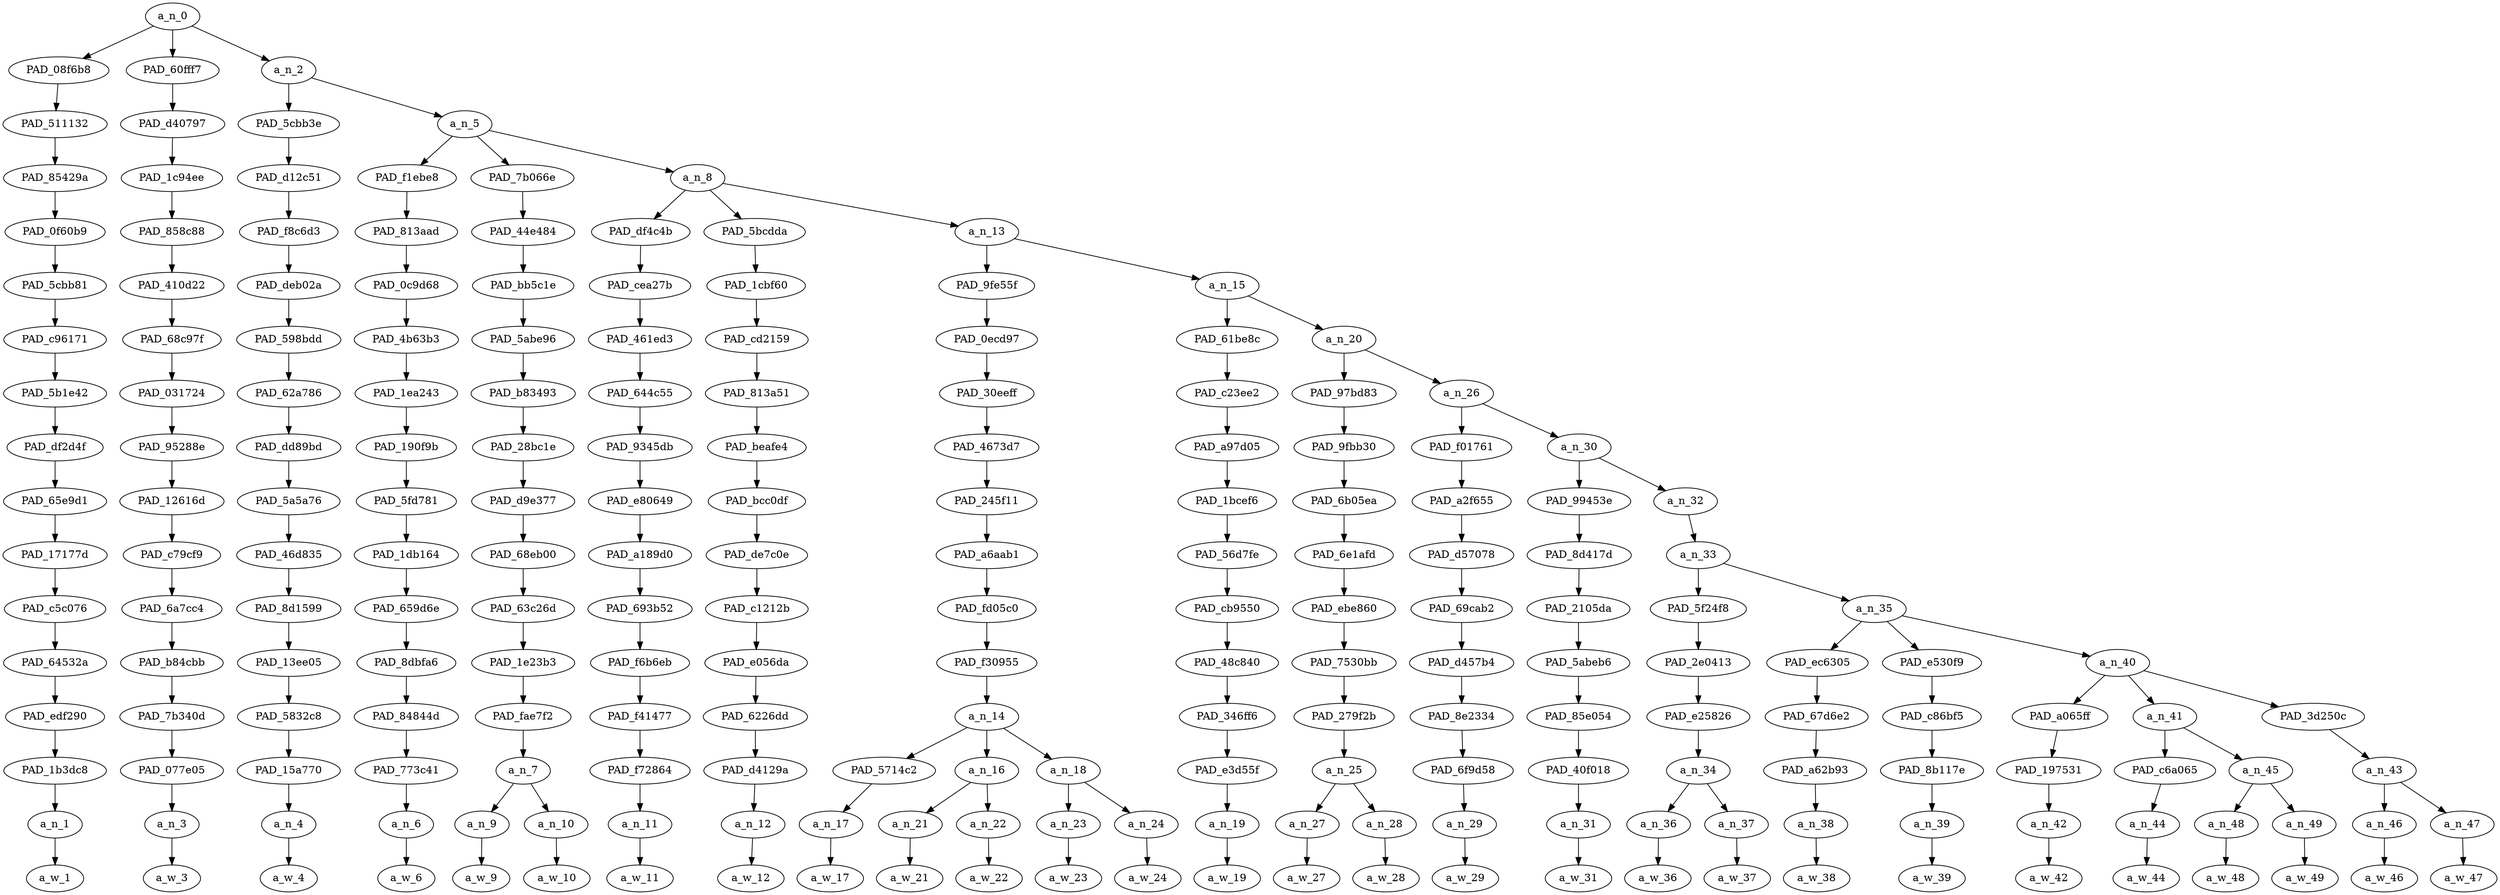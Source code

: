 strict digraph "" {
	a_n_0	[div_dir=1,
		index=0,
		level=16,
		pos="9.88380111882716,16!",
		text_span="[0, 1, 2, 3, 4, 5, 6, 7, 8, 9, 10, 11, 12, 13, 14, 15, 16, 17, 18, 19, 20, 21, 22, 23, 24, 25, 26, 27]",
		value=1.00000000];
	PAD_08f6b8	[div_dir=1,
		index=0,
		level=15,
		pos="0.0,15!",
		text_span="[0]",
		value=0.02970861];
	a_n_0 -> PAD_08f6b8;
	PAD_60fff7	[div_dir=1,
		index=2,
		level=15,
		pos="27.0,15!",
		text_span="[27]",
		value=0.04379755];
	a_n_0 -> PAD_60fff7;
	a_n_2	[div_dir=1,
		index=1,
		level=15,
		pos="2.6514033564814814,15!",
		text_span="[1, 2, 3, 4, 5, 6, 7, 8, 9, 10, 11, 12, 13, 14, 15, 16, 17, 18, 19, 20, 21, 22, 23, 24, 25, 26]",
		value=0.92564165];
	a_n_0 -> a_n_2;
	PAD_511132	[div_dir=1,
		index=0,
		level=14,
		pos="0.0,14!",
		text_span="[0]",
		value=0.02970861];
	PAD_08f6b8 -> PAD_511132;
	PAD_85429a	[div_dir=1,
		index=0,
		level=13,
		pos="0.0,13!",
		text_span="[0]",
		value=0.02970861];
	PAD_511132 -> PAD_85429a;
	PAD_0f60b9	[div_dir=1,
		index=0,
		level=12,
		pos="0.0,12!",
		text_span="[0]",
		value=0.02970861];
	PAD_85429a -> PAD_0f60b9;
	PAD_5cbb81	[div_dir=1,
		index=0,
		level=11,
		pos="0.0,11!",
		text_span="[0]",
		value=0.02970861];
	PAD_0f60b9 -> PAD_5cbb81;
	PAD_c96171	[div_dir=1,
		index=0,
		level=10,
		pos="0.0,10!",
		text_span="[0]",
		value=0.02970861];
	PAD_5cbb81 -> PAD_c96171;
	PAD_5b1e42	[div_dir=1,
		index=0,
		level=9,
		pos="0.0,9!",
		text_span="[0]",
		value=0.02970861];
	PAD_c96171 -> PAD_5b1e42;
	PAD_df2d4f	[div_dir=1,
		index=0,
		level=8,
		pos="0.0,8!",
		text_span="[0]",
		value=0.02970861];
	PAD_5b1e42 -> PAD_df2d4f;
	PAD_65e9d1	[div_dir=1,
		index=0,
		level=7,
		pos="0.0,7!",
		text_span="[0]",
		value=0.02970861];
	PAD_df2d4f -> PAD_65e9d1;
	PAD_17177d	[div_dir=1,
		index=0,
		level=6,
		pos="0.0,6!",
		text_span="[0]",
		value=0.02970861];
	PAD_65e9d1 -> PAD_17177d;
	PAD_c5c076	[div_dir=1,
		index=0,
		level=5,
		pos="0.0,5!",
		text_span="[0]",
		value=0.02970861];
	PAD_17177d -> PAD_c5c076;
	PAD_64532a	[div_dir=1,
		index=0,
		level=4,
		pos="0.0,4!",
		text_span="[0]",
		value=0.02970861];
	PAD_c5c076 -> PAD_64532a;
	PAD_edf290	[div_dir=1,
		index=0,
		level=3,
		pos="0.0,3!",
		text_span="[0]",
		value=0.02970861];
	PAD_64532a -> PAD_edf290;
	PAD_1b3dc8	[div_dir=1,
		index=0,
		level=2,
		pos="0.0,2!",
		text_span="[0]",
		value=0.02970861];
	PAD_edf290 -> PAD_1b3dc8;
	a_n_1	[div_dir=1,
		index=0,
		level=1,
		pos="0.0,1!",
		text_span="[0]",
		value=0.02970861];
	PAD_1b3dc8 -> a_n_1;
	a_w_1	[div_dir=0,
		index=0,
		level=0,
		pos="0,0!",
		text_span="[0]",
		value=he];
	a_n_1 -> a_w_1;
	PAD_d40797	[div_dir=1,
		index=3,
		level=14,
		pos="27.0,14!",
		text_span="[27]",
		value=0.04379755];
	PAD_60fff7 -> PAD_d40797;
	PAD_1c94ee	[div_dir=1,
		index=5,
		level=13,
		pos="27.0,13!",
		text_span="[27]",
		value=0.04379755];
	PAD_d40797 -> PAD_1c94ee;
	PAD_858c88	[div_dir=1,
		index=7,
		level=12,
		pos="27.0,12!",
		text_span="[27]",
		value=0.04379755];
	PAD_1c94ee -> PAD_858c88;
	PAD_410d22	[div_dir=1,
		index=8,
		level=11,
		pos="27.0,11!",
		text_span="[27]",
		value=0.04379755];
	PAD_858c88 -> PAD_410d22;
	PAD_68c97f	[div_dir=1,
		index=9,
		level=10,
		pos="27.0,10!",
		text_span="[27]",
		value=0.04379755];
	PAD_410d22 -> PAD_68c97f;
	PAD_031724	[div_dir=1,
		index=10,
		level=9,
		pos="27.0,9!",
		text_span="[27]",
		value=0.04379755];
	PAD_68c97f -> PAD_031724;
	PAD_95288e	[div_dir=1,
		index=11,
		level=8,
		pos="27.0,8!",
		text_span="[27]",
		value=0.04379755];
	PAD_031724 -> PAD_95288e;
	PAD_12616d	[div_dir=1,
		index=12,
		level=7,
		pos="27.0,7!",
		text_span="[27]",
		value=0.04379755];
	PAD_95288e -> PAD_12616d;
	PAD_c79cf9	[div_dir=1,
		index=12,
		level=6,
		pos="27.0,6!",
		text_span="[27]",
		value=0.04379755];
	PAD_12616d -> PAD_c79cf9;
	PAD_6a7cc4	[div_dir=1,
		index=13,
		level=5,
		pos="27.0,5!",
		text_span="[27]",
		value=0.04379755];
	PAD_c79cf9 -> PAD_6a7cc4;
	PAD_b84cbb	[div_dir=1,
		index=15,
		level=4,
		pos="27.0,4!",
		text_span="[27]",
		value=0.04379755];
	PAD_6a7cc4 -> PAD_b84cbb;
	PAD_7b340d	[div_dir=1,
		index=17,
		level=3,
		pos="27.0,3!",
		text_span="[27]",
		value=0.04379755];
	PAD_b84cbb -> PAD_7b340d;
	PAD_077e05	[div_dir=1,
		index=20,
		level=2,
		pos="27.0,2!",
		text_span="[27]",
		value=0.04379755];
	PAD_7b340d -> PAD_077e05;
	a_n_3	[div_dir=1,
		index=27,
		level=1,
		pos="27.0,1!",
		text_span="[27]",
		value=0.04379755];
	PAD_077e05 -> a_n_3;
	a_w_3	[div_dir=0,
		index=27,
		level=0,
		pos="27,0!",
		text_span="[27]",
		value=🙄];
	a_n_3 -> a_w_3;
	PAD_5cbb3e	[div_dir=1,
		index=1,
		level=14,
		pos="1.0,14!",
		text_span="[1]",
		value=0.02346975];
	a_n_2 -> PAD_5cbb3e;
	a_n_5	[div_dir=1,
		index=2,
		level=14,
		pos="4.302806712962963,14!",
		text_span="[2, 3, 4, 5, 6, 7, 8, 9, 10, 11, 12, 13, 14, 15, 16, 17, 18, 19, 20, 21, 22, 23, 24, 25, 26]",
		value=0.90135799];
	a_n_2 -> a_n_5;
	PAD_d12c51	[div_dir=1,
		index=1,
		level=13,
		pos="1.0,13!",
		text_span="[1]",
		value=0.02346975];
	PAD_5cbb3e -> PAD_d12c51;
	PAD_f8c6d3	[div_dir=1,
		index=1,
		level=12,
		pos="1.0,12!",
		text_span="[1]",
		value=0.02346975];
	PAD_d12c51 -> PAD_f8c6d3;
	PAD_deb02a	[div_dir=1,
		index=1,
		level=11,
		pos="1.0,11!",
		text_span="[1]",
		value=0.02346975];
	PAD_f8c6d3 -> PAD_deb02a;
	PAD_598bdd	[div_dir=1,
		index=1,
		level=10,
		pos="1.0,10!",
		text_span="[1]",
		value=0.02346975];
	PAD_deb02a -> PAD_598bdd;
	PAD_62a786	[div_dir=1,
		index=1,
		level=9,
		pos="1.0,9!",
		text_span="[1]",
		value=0.02346975];
	PAD_598bdd -> PAD_62a786;
	PAD_dd89bd	[div_dir=1,
		index=1,
		level=8,
		pos="1.0,8!",
		text_span="[1]",
		value=0.02346975];
	PAD_62a786 -> PAD_dd89bd;
	PAD_5a5a76	[div_dir=1,
		index=1,
		level=7,
		pos="1.0,7!",
		text_span="[1]",
		value=0.02346975];
	PAD_dd89bd -> PAD_5a5a76;
	PAD_46d835	[div_dir=1,
		index=1,
		level=6,
		pos="1.0,6!",
		text_span="[1]",
		value=0.02346975];
	PAD_5a5a76 -> PAD_46d835;
	PAD_8d1599	[div_dir=1,
		index=1,
		level=5,
		pos="1.0,5!",
		text_span="[1]",
		value=0.02346975];
	PAD_46d835 -> PAD_8d1599;
	PAD_13ee05	[div_dir=1,
		index=1,
		level=4,
		pos="1.0,4!",
		text_span="[1]",
		value=0.02346975];
	PAD_8d1599 -> PAD_13ee05;
	PAD_5832c8	[div_dir=1,
		index=1,
		level=3,
		pos="1.0,3!",
		text_span="[1]",
		value=0.02346975];
	PAD_13ee05 -> PAD_5832c8;
	PAD_15a770	[div_dir=1,
		index=1,
		level=2,
		pos="1.0,2!",
		text_span="[1]",
		value=0.02346975];
	PAD_5832c8 -> PAD_15a770;
	a_n_4	[div_dir=1,
		index=1,
		level=1,
		pos="1.0,1!",
		text_span="[1]",
		value=0.02346975];
	PAD_15a770 -> a_n_4;
	a_w_4	[div_dir=0,
		index=1,
		level=0,
		pos="1,0!",
		text_span="[1]",
		value=could];
	a_n_4 -> a_w_4;
	PAD_f1ebe8	[div_dir=1,
		index=2,
		level=13,
		pos="2.0,13!",
		text_span="[2]",
		value=0.02196570];
	a_n_5 -> PAD_f1ebe8;
	PAD_7b066e	[div_dir=1,
		index=3,
		level=13,
		pos="3.5,13!",
		text_span="[3, 4]",
		value=0.04107620];
	a_n_5 -> PAD_7b066e;
	a_n_8	[div_dir=1,
		index=4,
		level=13,
		pos="7.408420138888889,13!",
		text_span="[5, 6, 7, 8, 9, 10, 11, 12, 13, 14, 15, 16, 17, 18, 19, 20, 21, 22, 23, 24, 25, 26]",
		value=0.83750534];
	a_n_5 -> a_n_8;
	PAD_813aad	[div_dir=1,
		index=2,
		level=12,
		pos="2.0,12!",
		text_span="[2]",
		value=0.02196570];
	PAD_f1ebe8 -> PAD_813aad;
	PAD_0c9d68	[div_dir=1,
		index=2,
		level=11,
		pos="2.0,11!",
		text_span="[2]",
		value=0.02196570];
	PAD_813aad -> PAD_0c9d68;
	PAD_4b63b3	[div_dir=1,
		index=2,
		level=10,
		pos="2.0,10!",
		text_span="[2]",
		value=0.02196570];
	PAD_0c9d68 -> PAD_4b63b3;
	PAD_1ea243	[div_dir=1,
		index=2,
		level=9,
		pos="2.0,9!",
		text_span="[2]",
		value=0.02196570];
	PAD_4b63b3 -> PAD_1ea243;
	PAD_190f9b	[div_dir=1,
		index=2,
		level=8,
		pos="2.0,8!",
		text_span="[2]",
		value=0.02196570];
	PAD_1ea243 -> PAD_190f9b;
	PAD_5fd781	[div_dir=1,
		index=2,
		level=7,
		pos="2.0,7!",
		text_span="[2]",
		value=0.02196570];
	PAD_190f9b -> PAD_5fd781;
	PAD_1db164	[div_dir=1,
		index=2,
		level=6,
		pos="2.0,6!",
		text_span="[2]",
		value=0.02196570];
	PAD_5fd781 -> PAD_1db164;
	PAD_659d6e	[div_dir=1,
		index=2,
		level=5,
		pos="2.0,5!",
		text_span="[2]",
		value=0.02196570];
	PAD_1db164 -> PAD_659d6e;
	PAD_8dbfa6	[div_dir=1,
		index=2,
		level=4,
		pos="2.0,4!",
		text_span="[2]",
		value=0.02196570];
	PAD_659d6e -> PAD_8dbfa6;
	PAD_84844d	[div_dir=1,
		index=2,
		level=3,
		pos="2.0,3!",
		text_span="[2]",
		value=0.02196570];
	PAD_8dbfa6 -> PAD_84844d;
	PAD_773c41	[div_dir=1,
		index=2,
		level=2,
		pos="2.0,2!",
		text_span="[2]",
		value=0.02196570];
	PAD_84844d -> PAD_773c41;
	a_n_6	[div_dir=1,
		index=2,
		level=1,
		pos="2.0,1!",
		text_span="[2]",
		value=0.02196570];
	PAD_773c41 -> a_n_6;
	a_w_6	[div_dir=0,
		index=2,
		level=0,
		pos="2,0!",
		text_span="[2]",
		value=have];
	a_n_6 -> a_w_6;
	PAD_44e484	[div_dir=1,
		index=3,
		level=12,
		pos="3.5,12!",
		text_span="[3, 4]",
		value=0.04107620];
	PAD_7b066e -> PAD_44e484;
	PAD_bb5c1e	[div_dir=1,
		index=3,
		level=11,
		pos="3.5,11!",
		text_span="[3, 4]",
		value=0.04107620];
	PAD_44e484 -> PAD_bb5c1e;
	PAD_5abe96	[div_dir=1,
		index=3,
		level=10,
		pos="3.5,10!",
		text_span="[3, 4]",
		value=0.04107620];
	PAD_bb5c1e -> PAD_5abe96;
	PAD_b83493	[div_dir=1,
		index=3,
		level=9,
		pos="3.5,9!",
		text_span="[3, 4]",
		value=0.04107620];
	PAD_5abe96 -> PAD_b83493;
	PAD_28bc1e	[div_dir=1,
		index=3,
		level=8,
		pos="3.5,8!",
		text_span="[3, 4]",
		value=0.04107620];
	PAD_b83493 -> PAD_28bc1e;
	PAD_d9e377	[div_dir=1,
		index=3,
		level=7,
		pos="3.5,7!",
		text_span="[3, 4]",
		value=0.04107620];
	PAD_28bc1e -> PAD_d9e377;
	PAD_68eb00	[div_dir=1,
		index=3,
		level=6,
		pos="3.5,6!",
		text_span="[3, 4]",
		value=0.04107620];
	PAD_d9e377 -> PAD_68eb00;
	PAD_63c26d	[div_dir=1,
		index=3,
		level=5,
		pos="3.5,5!",
		text_span="[3, 4]",
		value=0.04107620];
	PAD_68eb00 -> PAD_63c26d;
	PAD_1e23b3	[div_dir=1,
		index=3,
		level=4,
		pos="3.5,4!",
		text_span="[3, 4]",
		value=0.04107620];
	PAD_63c26d -> PAD_1e23b3;
	PAD_fae7f2	[div_dir=1,
		index=3,
		level=3,
		pos="3.5,3!",
		text_span="[3, 4]",
		value=0.04107620];
	PAD_1e23b3 -> PAD_fae7f2;
	a_n_7	[div_dir=1,
		index=3,
		level=2,
		pos="3.5,2!",
		text_span="[3, 4]",
		value=0.04107620];
	PAD_fae7f2 -> a_n_7;
	a_n_9	[div_dir=1,
		index=3,
		level=1,
		pos="3.0,1!",
		text_span="[3]",
		value=0.02138394];
	a_n_7 -> a_n_9;
	a_n_10	[div_dir=1,
		index=4,
		level=1,
		pos="4.0,1!",
		text_span="[4]",
		value=0.01954495];
	a_n_7 -> a_n_10;
	a_w_9	[div_dir=0,
		index=3,
		level=0,
		pos="3,0!",
		text_span="[3]",
		value=at];
	a_n_9 -> a_w_9;
	a_w_10	[div_dir=0,
		index=4,
		level=0,
		pos="4,0!",
		text_span="[4]",
		value=least];
	a_n_10 -> a_w_10;
	PAD_df4c4b	[div_dir=-1,
		index=4,
		level=12,
		pos="5.0,12!",
		text_span="[5]",
		value=0.02113392];
	a_n_8 -> PAD_df4c4b;
	PAD_5bcdda	[div_dir=1,
		index=5,
		level=12,
		pos="6.0,12!",
		text_span="[6]",
		value=0.02083141];
	a_n_8 -> PAD_5bcdda;
	a_n_13	[div_dir=1,
		index=6,
		level=12,
		pos="11.225260416666668,12!",
		text_span="[7, 8, 9, 10, 11, 12, 13, 14, 15, 16, 17, 18, 19, 20, 21, 22, 23, 24, 25, 26]",
		value=0.79475441];
	a_n_8 -> a_n_13;
	PAD_cea27b	[div_dir=-1,
		index=4,
		level=11,
		pos="5.0,11!",
		text_span="[5]",
		value=0.02113392];
	PAD_df4c4b -> PAD_cea27b;
	PAD_461ed3	[div_dir=-1,
		index=4,
		level=10,
		pos="5.0,10!",
		text_span="[5]",
		value=0.02113392];
	PAD_cea27b -> PAD_461ed3;
	PAD_644c55	[div_dir=-1,
		index=4,
		level=9,
		pos="5.0,9!",
		text_span="[5]",
		value=0.02113392];
	PAD_461ed3 -> PAD_644c55;
	PAD_9345db	[div_dir=-1,
		index=4,
		level=8,
		pos="5.0,8!",
		text_span="[5]",
		value=0.02113392];
	PAD_644c55 -> PAD_9345db;
	PAD_e80649	[div_dir=-1,
		index=4,
		level=7,
		pos="5.0,7!",
		text_span="[5]",
		value=0.02113392];
	PAD_9345db -> PAD_e80649;
	PAD_a189d0	[div_dir=-1,
		index=4,
		level=6,
		pos="5.0,6!",
		text_span="[5]",
		value=0.02113392];
	PAD_e80649 -> PAD_a189d0;
	PAD_693b52	[div_dir=-1,
		index=4,
		level=5,
		pos="5.0,5!",
		text_span="[5]",
		value=0.02113392];
	PAD_a189d0 -> PAD_693b52;
	PAD_f6b6eb	[div_dir=-1,
		index=4,
		level=4,
		pos="5.0,4!",
		text_span="[5]",
		value=0.02113392];
	PAD_693b52 -> PAD_f6b6eb;
	PAD_f41477	[div_dir=-1,
		index=4,
		level=3,
		pos="5.0,3!",
		text_span="[5]",
		value=0.02113392];
	PAD_f6b6eb -> PAD_f41477;
	PAD_f72864	[div_dir=-1,
		index=4,
		level=2,
		pos="5.0,2!",
		text_span="[5]",
		value=0.02113392];
	PAD_f41477 -> PAD_f72864;
	a_n_11	[div_dir=-1,
		index=5,
		level=1,
		pos="5.0,1!",
		text_span="[5]",
		value=0.02113392];
	PAD_f72864 -> a_n_11;
	a_w_11	[div_dir=0,
		index=5,
		level=0,
		pos="5,0!",
		text_span="[5]",
		value=brought];
	a_n_11 -> a_w_11;
	PAD_1cbf60	[div_dir=1,
		index=5,
		level=11,
		pos="6.0,11!",
		text_span="[6]",
		value=0.02083141];
	PAD_5bcdda -> PAD_1cbf60;
	PAD_cd2159	[div_dir=1,
		index=5,
		level=10,
		pos="6.0,10!",
		text_span="[6]",
		value=0.02083141];
	PAD_1cbf60 -> PAD_cd2159;
	PAD_813a51	[div_dir=1,
		index=5,
		level=9,
		pos="6.0,9!",
		text_span="[6]",
		value=0.02083141];
	PAD_cd2159 -> PAD_813a51;
	PAD_beafe4	[div_dir=1,
		index=5,
		level=8,
		pos="6.0,8!",
		text_span="[6]",
		value=0.02083141];
	PAD_813a51 -> PAD_beafe4;
	PAD_bcc0df	[div_dir=1,
		index=5,
		level=7,
		pos="6.0,7!",
		text_span="[6]",
		value=0.02083141];
	PAD_beafe4 -> PAD_bcc0df;
	PAD_de7c0e	[div_dir=1,
		index=5,
		level=6,
		pos="6.0,6!",
		text_span="[6]",
		value=0.02083141];
	PAD_bcc0df -> PAD_de7c0e;
	PAD_c1212b	[div_dir=1,
		index=5,
		level=5,
		pos="6.0,5!",
		text_span="[6]",
		value=0.02083141];
	PAD_de7c0e -> PAD_c1212b;
	PAD_e056da	[div_dir=1,
		index=5,
		level=4,
		pos="6.0,4!",
		text_span="[6]",
		value=0.02083141];
	PAD_c1212b -> PAD_e056da;
	PAD_6226dd	[div_dir=1,
		index=5,
		level=3,
		pos="6.0,3!",
		text_span="[6]",
		value=0.02083141];
	PAD_e056da -> PAD_6226dd;
	PAD_d4129a	[div_dir=1,
		index=5,
		level=2,
		pos="6.0,2!",
		text_span="[6]",
		value=0.02083141];
	PAD_6226dd -> PAD_d4129a;
	a_n_12	[div_dir=1,
		index=6,
		level=1,
		pos="6.0,1!",
		text_span="[6]",
		value=0.02083141];
	PAD_d4129a -> a_n_12;
	a_w_12	[div_dir=0,
		index=6,
		level=0,
		pos="6,0!",
		text_span="[6]",
		value=her];
	a_n_12 -> a_w_12;
	PAD_9fe55f	[div_dir=1,
		index=6,
		level=11,
		pos="9.0,11!",
		text_span="[7, 8, 9, 10, 11]",
		value=0.12881021];
	a_n_13 -> PAD_9fe55f;
	a_n_15	[div_dir=1,
		index=7,
		level=11,
		pos="13.450520833333334,11!",
		text_span="[12, 13, 14, 15, 16, 17, 18, 19, 20, 21, 22, 23, 24, 25, 26]",
		value=0.66514665];
	a_n_13 -> a_n_15;
	PAD_0ecd97	[div_dir=1,
		index=6,
		level=10,
		pos="9.0,10!",
		text_span="[7, 8, 9, 10, 11]",
		value=0.12881021];
	PAD_9fe55f -> PAD_0ecd97;
	PAD_30eeff	[div_dir=1,
		index=6,
		level=9,
		pos="9.0,9!",
		text_span="[7, 8, 9, 10, 11]",
		value=0.12881021];
	PAD_0ecd97 -> PAD_30eeff;
	PAD_4673d7	[div_dir=1,
		index=6,
		level=8,
		pos="9.0,8!",
		text_span="[7, 8, 9, 10, 11]",
		value=0.12881021];
	PAD_30eeff -> PAD_4673d7;
	PAD_245f11	[div_dir=1,
		index=6,
		level=7,
		pos="9.0,7!",
		text_span="[7, 8, 9, 10, 11]",
		value=0.12881021];
	PAD_4673d7 -> PAD_245f11;
	PAD_a6aab1	[div_dir=1,
		index=6,
		level=6,
		pos="9.0,6!",
		text_span="[7, 8, 9, 10, 11]",
		value=0.12881021];
	PAD_245f11 -> PAD_a6aab1;
	PAD_fd05c0	[div_dir=1,
		index=6,
		level=5,
		pos="9.0,5!",
		text_span="[7, 8, 9, 10, 11]",
		value=0.12881021];
	PAD_a6aab1 -> PAD_fd05c0;
	PAD_f30955	[div_dir=1,
		index=6,
		level=4,
		pos="9.0,4!",
		text_span="[7, 8, 9, 10, 11]",
		value=0.12881021];
	PAD_fd05c0 -> PAD_f30955;
	a_n_14	[div_dir=1,
		index=6,
		level=3,
		pos="9.0,3!",
		text_span="[7, 8, 9, 10, 11]",
		value=0.12881021];
	PAD_f30955 -> a_n_14;
	PAD_5714c2	[div_dir=1,
		index=7,
		level=2,
		pos="9.0,2!",
		text_span="[9]",
		value=0.01817750];
	a_n_14 -> PAD_5714c2;
	a_n_16	[div_dir=1,
		index=6,
		level=2,
		pos="7.5,2!",
		text_span="[7, 8]",
		value=0.07137065];
	a_n_14 -> a_n_16;
	a_n_18	[div_dir=1,
		index=8,
		level=2,
		pos="10.5,2!",
		text_span="[10, 11]",
		value=0.03907964];
	a_n_14 -> a_n_18;
	a_n_17	[div_dir=1,
		index=9,
		level=1,
		pos="9.0,1!",
		text_span="[9]",
		value=0.01817750];
	PAD_5714c2 -> a_n_17;
	a_w_17	[div_dir=0,
		index=9,
		level=0,
		pos="9,0!",
		text_span="[9]",
		value=and];
	a_n_17 -> a_w_17;
	a_n_21	[div_dir=1,
		index=7,
		level=1,
		pos="7.0,1!",
		text_span="[7]",
		value=0.02249351];
	a_n_16 -> a_n_21;
	a_n_22	[div_dir=1,
		index=8,
		level=1,
		pos="8.0,1!",
		text_span="[8]",
		value=0.04873395];
	a_n_16 -> a_n_22;
	a_w_21	[div_dir=0,
		index=7,
		level=0,
		pos="7,0!",
		text_span="[7]",
		value=some];
	a_n_21 -> a_w_21;
	a_w_22	[div_dir=0,
		index=8,
		level=0,
		pos="8,0!",
		text_span="[8]",
		value=kfc];
	a_n_22 -> a_w_22;
	a_n_23	[div_dir=1,
		index=10,
		level=1,
		pos="10.0,1!",
		text_span="[10]",
		value=0.01862093];
	a_n_18 -> a_n_23;
	a_n_24	[div_dir=1,
		index=11,
		level=1,
		pos="11.0,1!",
		text_span="[11]",
		value=0.02037559];
	a_n_18 -> a_n_24;
	a_w_23	[div_dir=0,
		index=10,
		level=0,
		pos="10,0!",
		text_span="[10]",
		value=a];
	a_n_23 -> a_w_23;
	a_w_24	[div_dir=0,
		index=11,
		level=0,
		pos="11,0!",
		text_span="[11]",
		value="<number>"];
	a_n_24 -> a_w_24;
	PAD_61be8c	[div_dir=1,
		index=7,
		level=10,
		pos="12.0,10!",
		text_span="[12]",
		value=0.02279239];
	a_n_15 -> PAD_61be8c;
	a_n_20	[div_dir=1,
		index=8,
		level=10,
		pos="14.901041666666668,10!",
		text_span="[13, 14, 15, 16, 17, 18, 19, 20, 21, 22, 23, 24, 25, 26]",
		value=0.64155233];
	a_n_15 -> a_n_20;
	PAD_c23ee2	[div_dir=1,
		index=7,
		level=9,
		pos="12.0,9!",
		text_span="[12]",
		value=0.02279239];
	PAD_61be8c -> PAD_c23ee2;
	PAD_a97d05	[div_dir=1,
		index=7,
		level=8,
		pos="12.0,8!",
		text_span="[12]",
		value=0.02279239];
	PAD_c23ee2 -> PAD_a97d05;
	PAD_1bcef6	[div_dir=1,
		index=7,
		level=7,
		pos="12.0,7!",
		text_span="[12]",
		value=0.02279239];
	PAD_a97d05 -> PAD_1bcef6;
	PAD_56d7fe	[div_dir=1,
		index=7,
		level=6,
		pos="12.0,6!",
		text_span="[12]",
		value=0.02279239];
	PAD_1bcef6 -> PAD_56d7fe;
	PAD_cb9550	[div_dir=1,
		index=7,
		level=5,
		pos="12.0,5!",
		text_span="[12]",
		value=0.02279239];
	PAD_56d7fe -> PAD_cb9550;
	PAD_48c840	[div_dir=1,
		index=7,
		level=4,
		pos="12.0,4!",
		text_span="[12]",
		value=0.02279239];
	PAD_cb9550 -> PAD_48c840;
	PAD_346ff6	[div_dir=1,
		index=7,
		level=3,
		pos="12.0,3!",
		text_span="[12]",
		value=0.02279239];
	PAD_48c840 -> PAD_346ff6;
	PAD_e3d55f	[div_dir=1,
		index=9,
		level=2,
		pos="12.0,2!",
		text_span="[12]",
		value=0.02279239];
	PAD_346ff6 -> PAD_e3d55f;
	a_n_19	[div_dir=1,
		index=12,
		level=1,
		pos="12.0,1!",
		text_span="[12]",
		value=0.02279239];
	PAD_e3d55f -> a_n_19;
	a_w_19	[div_dir=0,
		index=12,
		level=0,
		pos="12,0!",
		text_span="[12]",
		value=that];
	a_n_19 -> a_w_19;
	PAD_97bd83	[div_dir=1,
		index=8,
		level=9,
		pos="13.5,9!",
		text_span="[13, 14]",
		value=0.12258020];
	a_n_20 -> PAD_97bd83;
	a_n_26	[div_dir=1,
		index=9,
		level=9,
		pos="16.302083333333336,9!",
		text_span="[15, 16, 17, 18, 19, 20, 21, 22, 23, 24, 25, 26]",
		value=0.51815065];
	a_n_20 -> a_n_26;
	PAD_9fbb30	[div_dir=1,
		index=8,
		level=8,
		pos="13.5,8!",
		text_span="[13, 14]",
		value=0.12258020];
	PAD_97bd83 -> PAD_9fbb30;
	PAD_6b05ea	[div_dir=1,
		index=8,
		level=7,
		pos="13.5,7!",
		text_span="[13, 14]",
		value=0.12258020];
	PAD_9fbb30 -> PAD_6b05ea;
	PAD_6e1afd	[div_dir=1,
		index=8,
		level=6,
		pos="13.5,6!",
		text_span="[13, 14]",
		value=0.12258020];
	PAD_6b05ea -> PAD_6e1afd;
	PAD_ebe860	[div_dir=1,
		index=8,
		level=5,
		pos="13.5,5!",
		text_span="[13, 14]",
		value=0.12258020];
	PAD_6e1afd -> PAD_ebe860;
	PAD_7530bb	[div_dir=1,
		index=8,
		level=4,
		pos="13.5,4!",
		text_span="[13, 14]",
		value=0.12258020];
	PAD_ebe860 -> PAD_7530bb;
	PAD_279f2b	[div_dir=1,
		index=8,
		level=3,
		pos="13.5,3!",
		text_span="[13, 14]",
		value=0.12258020];
	PAD_7530bb -> PAD_279f2b;
	a_n_25	[div_dir=1,
		index=10,
		level=2,
		pos="13.5,2!",
		text_span="[13, 14]",
		value=0.12258020];
	PAD_279f2b -> a_n_25;
	a_n_27	[div_dir=1,
		index=13,
		level=1,
		pos="13.0,1!",
		text_span="[13]",
		value=0.04738362];
	a_n_25 -> a_n_27;
	a_n_28	[div_dir=1,
		index=14,
		level=1,
		pos="14.0,1!",
		text_span="[14]",
		value=0.07452449];
	a_n_25 -> a_n_28;
	a_w_27	[div_dir=0,
		index=13,
		level=0,
		pos="13,0!",
		text_span="[13]",
		value=street];
	a_n_27 -> a_w_27;
	a_w_28	[div_dir=0,
		index=14,
		level=0,
		pos="14,0!",
		text_span="[14]",
		value=shitter];
	a_n_28 -> a_w_28;
	PAD_f01761	[div_dir=1,
		index=9,
		level=8,
		pos="15.0,8!",
		text_span="[15]",
		value=0.02685182];
	a_n_26 -> PAD_f01761;
	a_n_30	[div_dir=1,
		index=10,
		level=8,
		pos="17.604166666666668,8!",
		text_span="[16, 17, 18, 19, 20, 21, 22, 23, 24, 25, 26]",
		value=0.49070189];
	a_n_26 -> a_n_30;
	PAD_a2f655	[div_dir=1,
		index=9,
		level=7,
		pos="15.0,7!",
		text_span="[15]",
		value=0.02685182];
	PAD_f01761 -> PAD_a2f655;
	PAD_d57078	[div_dir=1,
		index=9,
		level=6,
		pos="15.0,6!",
		text_span="[15]",
		value=0.02685182];
	PAD_a2f655 -> PAD_d57078;
	PAD_69cab2	[div_dir=1,
		index=9,
		level=5,
		pos="15.0,5!",
		text_span="[15]",
		value=0.02685182];
	PAD_d57078 -> PAD_69cab2;
	PAD_d457b4	[div_dir=1,
		index=9,
		level=4,
		pos="15.0,4!",
		text_span="[15]",
		value=0.02685182];
	PAD_69cab2 -> PAD_d457b4;
	PAD_8e2334	[div_dir=1,
		index=9,
		level=3,
		pos="15.0,3!",
		text_span="[15]",
		value=0.02685182];
	PAD_d457b4 -> PAD_8e2334;
	PAD_6f9d58	[div_dir=1,
		index=11,
		level=2,
		pos="15.0,2!",
		text_span="[15]",
		value=0.02685182];
	PAD_8e2334 -> PAD_6f9d58;
	a_n_29	[div_dir=1,
		index=15,
		level=1,
		pos="15.0,1!",
		text_span="[15]",
		value=0.02685182];
	PAD_6f9d58 -> a_n_29;
	a_w_29	[div_dir=0,
		index=15,
		level=0,
		pos="15,0!",
		text_span="[15]",
		value=is];
	a_n_29 -> a_w_29;
	PAD_99453e	[div_dir=1,
		index=10,
		level=7,
		pos="16.0,7!",
		text_span="[16]",
		value=0.02781915];
	a_n_30 -> PAD_99453e;
	a_n_32	[div_dir=1,
		index=11,
		level=7,
		pos="19.208333333333336,7!",
		text_span="[17, 18, 19, 20, 21, 22, 23, 24, 25, 26]",
		value=0.46228731];
	a_n_30 -> a_n_32;
	PAD_8d417d	[div_dir=1,
		index=10,
		level=6,
		pos="16.0,6!",
		text_span="[16]",
		value=0.02781915];
	PAD_99453e -> PAD_8d417d;
	PAD_2105da	[div_dir=1,
		index=10,
		level=5,
		pos="16.0,5!",
		text_span="[16]",
		value=0.02781915];
	PAD_8d417d -> PAD_2105da;
	PAD_5abeb6	[div_dir=1,
		index=10,
		level=4,
		pos="16.0,4!",
		text_span="[16]",
		value=0.02781915];
	PAD_2105da -> PAD_5abeb6;
	PAD_85e054	[div_dir=1,
		index=10,
		level=3,
		pos="16.0,3!",
		text_span="[16]",
		value=0.02781915];
	PAD_5abeb6 -> PAD_85e054;
	PAD_40f018	[div_dir=1,
		index=12,
		level=2,
		pos="16.0,2!",
		text_span="[16]",
		value=0.02781915];
	PAD_85e054 -> PAD_40f018;
	a_n_31	[div_dir=1,
		index=16,
		level=1,
		pos="16.0,1!",
		text_span="[16]",
		value=0.02781915];
	PAD_40f018 -> a_n_31;
	a_w_31	[div_dir=0,
		index=16,
		level=0,
		pos="16,0!",
		text_span="[16]",
		value=lucky];
	a_n_31 -> a_w_31;
	a_n_33	[div_dir=1,
		index=11,
		level=6,
		pos="19.208333333333336,6!",
		text_span="[17, 18, 19, 20, 21, 22, 23, 24, 25, 26]",
		value=0.46171848];
	a_n_32 -> a_n_33;
	PAD_5f24f8	[div_dir=1,
		index=11,
		level=5,
		pos="17.5,5!",
		text_span="[17, 18]",
		value=0.11592666];
	a_n_33 -> PAD_5f24f8;
	a_n_35	[div_dir=1,
		index=12,
		level=5,
		pos="20.916666666666668,5!",
		text_span="[19, 20, 21, 22, 23, 24, 25, 26]",
		value=0.34522299];
	a_n_33 -> a_n_35;
	PAD_2e0413	[div_dir=1,
		index=11,
		level=4,
		pos="17.5,4!",
		text_span="[17, 18]",
		value=0.11592666];
	PAD_5f24f8 -> PAD_2e0413;
	PAD_e25826	[div_dir=1,
		index=11,
		level=3,
		pos="17.5,3!",
		text_span="[17, 18]",
		value=0.11592666];
	PAD_2e0413 -> PAD_e25826;
	a_n_34	[div_dir=1,
		index=13,
		level=2,
		pos="17.5,2!",
		text_span="[17, 18]",
		value=0.11592666];
	PAD_e25826 -> a_n_34;
	a_n_36	[div_dir=1,
		index=17,
		level=1,
		pos="17.0,1!",
		text_span="[17]",
		value=0.02662720];
	a_n_34 -> a_n_36;
	a_n_37	[div_dir=1,
		index=18,
		level=1,
		pos="18.0,1!",
		text_span="[18]",
		value=0.08878505];
	a_n_34 -> a_n_37;
	a_w_36	[div_dir=0,
		index=17,
		level=0,
		pos="17,0!",
		text_span="[17]",
		value=the];
	a_n_36 -> a_w_36;
	a_w_37	[div_dir=0,
		index=18,
		level=0,
		pos="18,0!",
		text_span="[18]",
		value=nigger];
	a_n_37 -> a_w_37;
	PAD_ec6305	[div_dir=1,
		index=12,
		level=4,
		pos="19.0,4!",
		text_span="[19]",
		value=0.02345531];
	a_n_35 -> PAD_ec6305;
	PAD_e530f9	[div_dir=-1,
		index=13,
		level=4,
		pos="20.0,4!",
		text_span="[20]",
		value=0.02075429];
	a_n_35 -> PAD_e530f9;
	a_n_40	[div_dir=1,
		index=14,
		level=4,
		pos="23.75,4!",
		text_span="[21, 22, 23, 24, 25, 26]",
		value=0.30064761];
	a_n_35 -> a_n_40;
	PAD_67d6e2	[div_dir=1,
		index=12,
		level=3,
		pos="19.0,3!",
		text_span="[19]",
		value=0.02345531];
	PAD_ec6305 -> PAD_67d6e2;
	PAD_a62b93	[div_dir=1,
		index=14,
		level=2,
		pos="19.0,2!",
		text_span="[19]",
		value=0.02345531];
	PAD_67d6e2 -> PAD_a62b93;
	a_n_38	[div_dir=1,
		index=19,
		level=1,
		pos="19.0,1!",
		text_span="[19]",
		value=0.02345531];
	PAD_a62b93 -> a_n_38;
	a_w_38	[div_dir=0,
		index=19,
		level=0,
		pos="19,0!",
		text_span="[19]",
		value=did];
	a_n_38 -> a_w_38;
	PAD_c86bf5	[div_dir=-1,
		index=13,
		level=3,
		pos="20.0,3!",
		text_span="[20]",
		value=0.02075429];
	PAD_e530f9 -> PAD_c86bf5;
	PAD_8b117e	[div_dir=-1,
		index=15,
		level=2,
		pos="20.0,2!",
		text_span="[20]",
		value=0.02075429];
	PAD_c86bf5 -> PAD_8b117e;
	a_n_39	[div_dir=-1,
		index=20,
		level=1,
		pos="20.0,1!",
		text_span="[20]",
		value=0.02075429];
	PAD_8b117e -> a_n_39;
	a_w_39	[div_dir=0,
		index=20,
		level=0,
		pos="20,0!",
		text_span="[20]",
		value=not];
	a_n_39 -> a_w_39;
	PAD_a065ff	[div_dir=1,
		index=15,
		level=3,
		pos="24.0,3!",
		text_span="[24]",
		value=0.09332915];
	a_n_40 -> PAD_a065ff;
	a_n_41	[div_dir=1,
		index=14,
		level=3,
		pos="21.75,3!",
		text_span="[21, 22, 23]",
		value=0.12845757];
	a_n_40 -> a_n_41;
	PAD_3d250c	[div_dir=1,
		index=16,
		level=3,
		pos="25.5,3!",
		text_span="[25, 26]",
		value=0.07844994];
	a_n_40 -> PAD_3d250c;
	PAD_197531	[div_dir=1,
		index=18,
		level=2,
		pos="24.0,2!",
		text_span="[24]",
		value=0.09332915];
	PAD_a065ff -> PAD_197531;
	a_n_42	[div_dir=1,
		index=24,
		level=1,
		pos="24.0,1!",
		text_span="[24]",
		value=0.09332915];
	PAD_197531 -> a_n_42;
	a_w_42	[div_dir=0,
		index=24,
		level=0,
		pos="24,0!",
		text_span="[24]",
		value=and1];
	a_n_42 -> a_w_42;
	PAD_c6a065	[div_dir=1,
		index=16,
		level=2,
		pos="21.0,2!",
		text_span="[21]",
		value=0.02068134];
	a_n_41 -> PAD_c6a065;
	a_n_45	[div_dir=1,
		index=17,
		level=2,
		pos="22.5,2!",
		text_span="[22, 23]",
		value=0.10757160];
	a_n_41 -> a_n_45;
	a_n_44	[div_dir=1,
		index=21,
		level=1,
		pos="21.0,1!",
		text_span="[21]",
		value=0.02068134];
	PAD_c6a065 -> a_n_44;
	a_w_44	[div_dir=0,
		index=21,
		level=0,
		pos="21,0!",
		text_span="[21]",
		value=have1];
	a_n_44 -> a_w_44;
	a_n_48	[div_dir=1,
		index=22,
		level=1,
		pos="22.0,1!",
		text_span="[22]",
		value=0.02187730];
	a_n_45 -> a_n_48;
	a_n_49	[div_dir=1,
		index=23,
		level=1,
		pos="23.0,1!",
		text_span="[23]",
		value=0.08550709];
	a_n_45 -> a_n_49;
	a_w_48	[div_dir=0,
		index=22,
		level=0,
		pos="22,0!",
		text_span="[22]",
		value=a1];
	a_n_48 -> a_w_48;
	a_w_49	[div_dir=0,
		index=23,
		level=0,
		pos="23,0!",
		text_span="[23]",
		value=chimpout];
	a_n_49 -> a_w_49;
	a_n_43	[div_dir=1,
		index=19,
		level=2,
		pos="25.5,2!",
		text_span="[25, 26]",
		value=0.07844994];
	PAD_3d250c -> a_n_43;
	a_n_46	[div_dir=1,
		index=25,
		level=1,
		pos="25.0,1!",
		text_span="[25]",
		value=0.04303001];
	a_n_43 -> a_n_46;
	a_n_47	[div_dir=1,
		index=26,
		level=1,
		pos="26.0,1!",
		text_span="[26]",
		value=0.03492200];
	a_n_43 -> a_n_47;
	a_w_46	[div_dir=0,
		index=25,
		level=0,
		pos="25,0!",
		text_span="[25]",
		value=kill];
	a_n_46 -> a_w_46;
	a_w_47	[div_dir=0,
		index=26,
		level=0,
		pos="26,0!",
		text_span="[26]",
		value=him];
	a_n_47 -> a_w_47;
}
